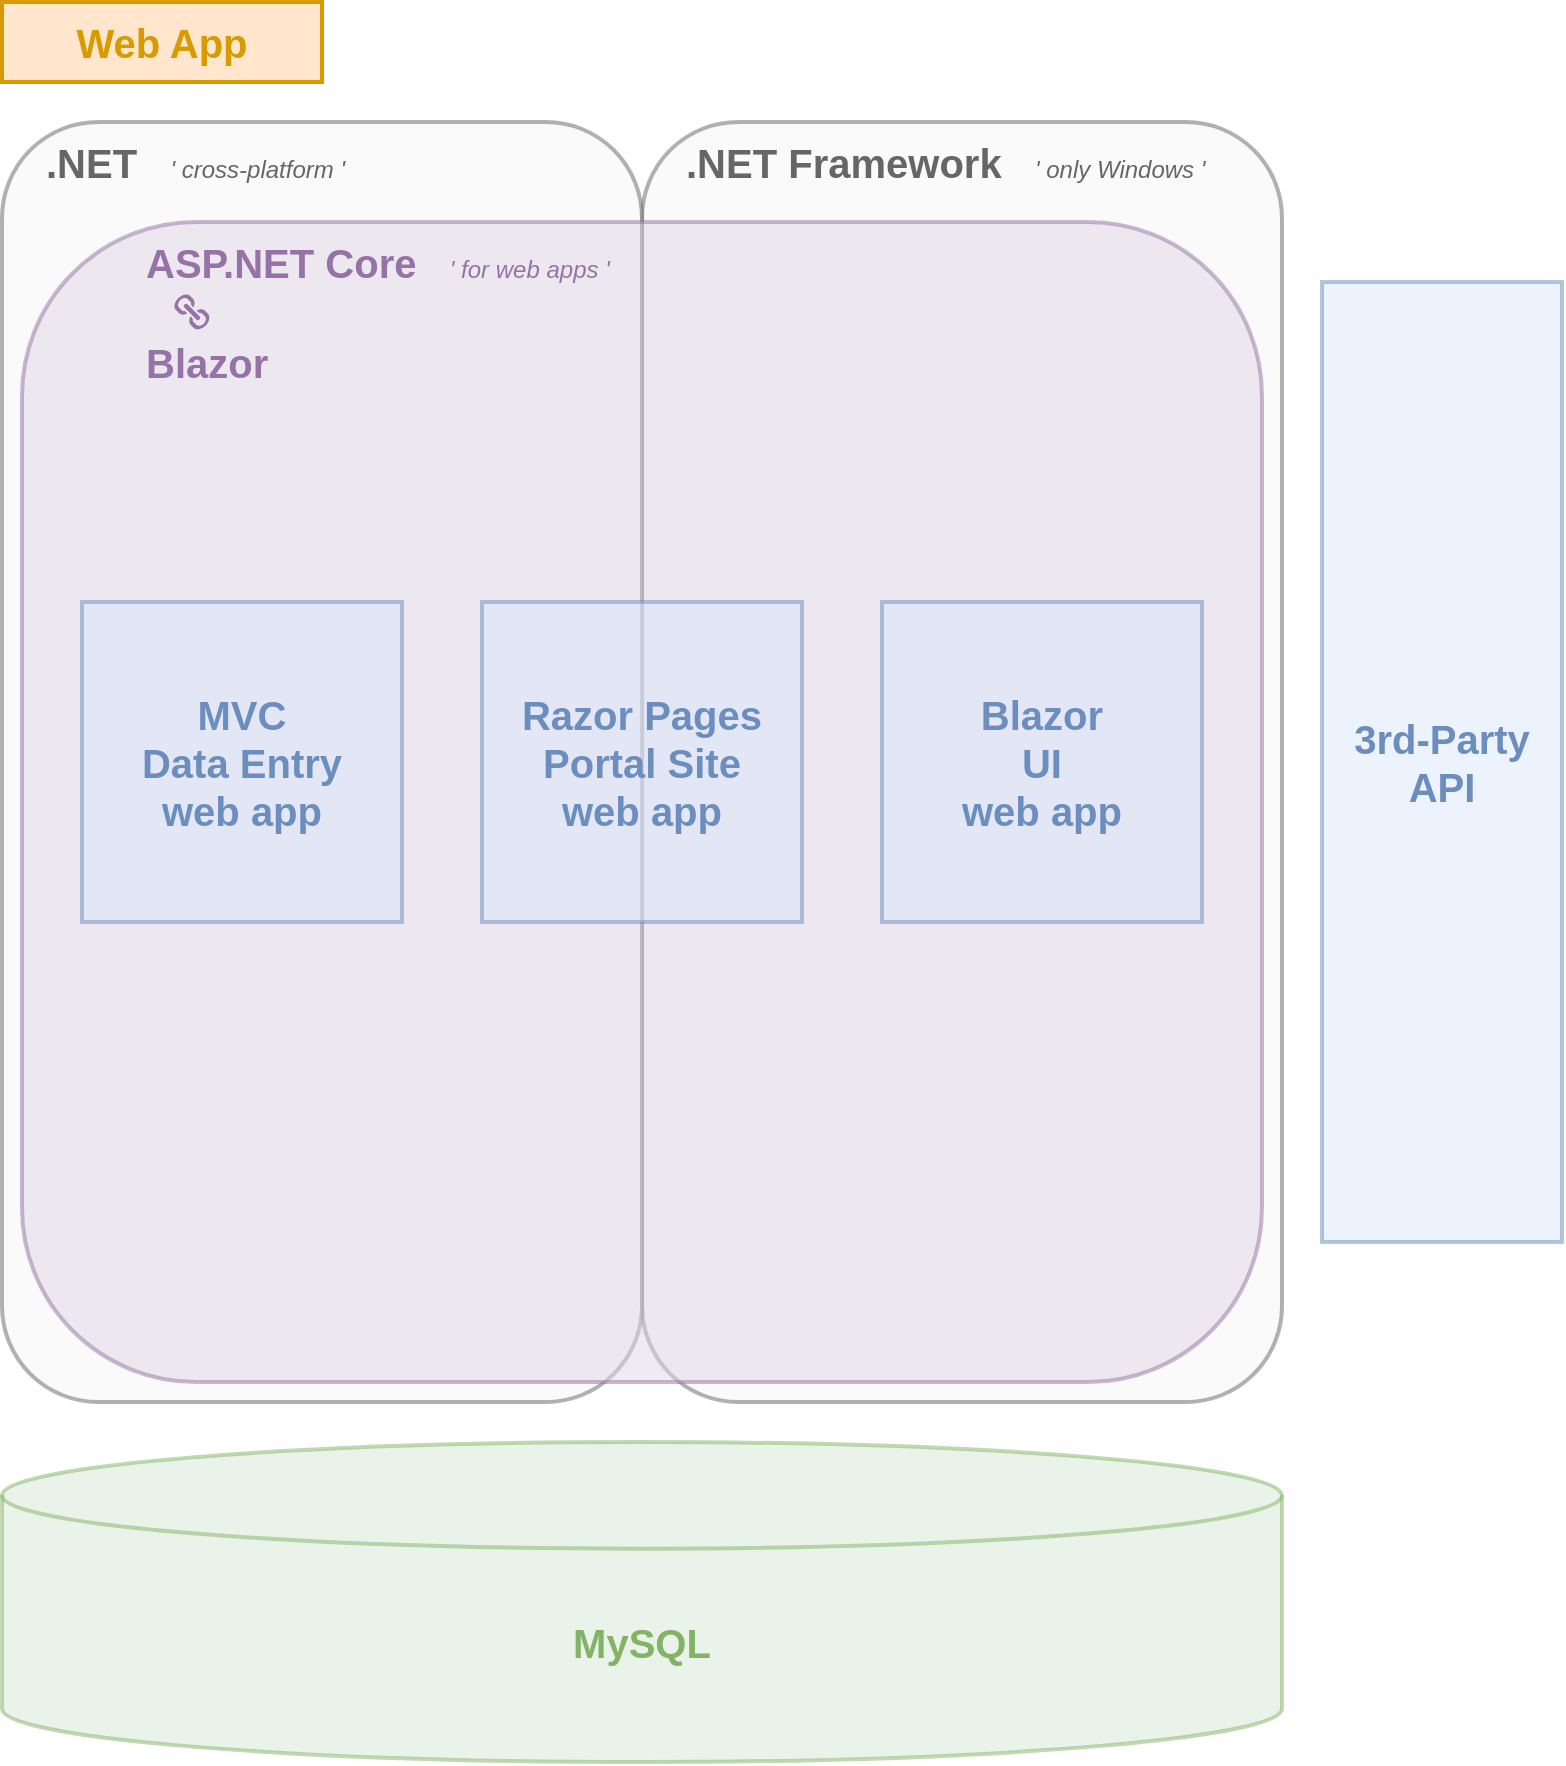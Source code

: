 <mxfile version="16.6.2" type="github">
  <diagram id="AxnTGliMjswzX7a40vfI" name="Page-1">
    <mxGraphModel dx="1422" dy="786" grid="1" gridSize="10" guides="1" tooltips="1" connect="1" arrows="1" fold="1" page="1" pageScale="1" pageWidth="850" pageHeight="1100" math="0" shadow="0">
      <root>
        <mxCell id="0" />
        <mxCell id="1" parent="0" />
        <mxCell id="uQQjBW49DVS5FyQMHfcf-24" value="" style="strokeWidth=2;html=1;shape=mxgraph.flowchart.database;whiteSpace=wrap;fontSize=12;fillColor=#d5e8d4;opacity=50;strokeColor=#82b366;" parent="1" vertex="1">
          <mxGeometry x="40" y="760" width="640" height="160" as="geometry" />
        </mxCell>
        <mxCell id="uQQjBW49DVS5FyQMHfcf-1" value="&lt;font style=&quot;font-size: 20px&quot;&gt;&lt;b&gt;Web App&lt;/b&gt;&lt;/font&gt;" style="text;html=1;strokeColor=#d79b00;fillColor=#ffe6cc;align=center;verticalAlign=middle;whiteSpace=wrap;rounded=0;fontColor=#D79B00;strokeWidth=2;" parent="1" vertex="1">
          <mxGeometry x="40" y="40" width="160" height="40" as="geometry" />
        </mxCell>
        <mxCell id="uQQjBW49DVS5FyQMHfcf-2" value="" style="rounded=1;whiteSpace=wrap;html=1;fontSize=20;strokeWidth=2;fillColor=#f5f5f5;strokeColor=#666666;opacity=50;fontColor=#333333;" parent="1" vertex="1">
          <mxGeometry x="360" y="100" width="320" height="640" as="geometry" />
        </mxCell>
        <mxCell id="uQQjBW49DVS5FyQMHfcf-3" value=".NET Framework&amp;nbsp; &amp;nbsp;&lt;span style=&quot;font-weight: 400&quot;&gt;&lt;i&gt;&lt;font style=&quot;font-size: 12px&quot;&gt;&#39; only Windows &#39;&lt;/font&gt;&lt;/i&gt;&lt;/span&gt;" style="text;html=1;strokeColor=none;fillColor=none;align=left;verticalAlign=middle;whiteSpace=wrap;rounded=0;fontSize=20;fontColor=#666666;opacity=50;fontStyle=1" parent="1" vertex="1">
          <mxGeometry x="380" y="100" width="280" height="40" as="geometry" />
        </mxCell>
        <mxCell id="uQQjBW49DVS5FyQMHfcf-6" value="" style="rounded=1;whiteSpace=wrap;html=1;fontSize=20;strokeWidth=2;fillColor=#f5f5f5;strokeColor=#666666;opacity=50;fontColor=#333333;" parent="1" vertex="1">
          <mxGeometry x="40" y="100" width="320" height="640" as="geometry" />
        </mxCell>
        <mxCell id="uQQjBW49DVS5FyQMHfcf-7" value="&lt;font color=&quot;#666666&quot;&gt;.NET&amp;nbsp; &amp;nbsp;&lt;span style=&quot;font-weight: 400&quot;&gt;&lt;i&gt;&lt;font style=&quot;font-size: 12px&quot;&gt;&#39; cross-platform &#39;&lt;/font&gt;&lt;/i&gt;&lt;/span&gt;&lt;/font&gt;" style="text;html=1;strokeColor=none;fillColor=none;align=left;verticalAlign=middle;whiteSpace=wrap;rounded=0;fontSize=20;fontColor=#9673A6;opacity=50;fontStyle=1" parent="1" vertex="1">
          <mxGeometry x="60" y="100" width="280" height="40" as="geometry" />
        </mxCell>
        <mxCell id="uQQjBW49DVS5FyQMHfcf-10" value="" style="rounded=1;whiteSpace=wrap;html=1;fontSize=20;strokeWidth=2;fillColor=#e1d5e7;strokeColor=#9673a6;gradientColor=none;opacity=50;" parent="1" vertex="1">
          <mxGeometry x="50" y="150" width="620" height="580" as="geometry" />
        </mxCell>
        <mxCell id="uQQjBW49DVS5FyQMHfcf-11" value="ASP.NET Core&amp;nbsp; &amp;nbsp;&lt;span style=&quot;font-weight: 400&quot;&gt;&lt;i&gt;&lt;font style=&quot;font-size: 12px&quot;&gt;&#39; for web apps &#39;&lt;/font&gt;&lt;/i&gt;&lt;/span&gt;" style="text;html=1;strokeColor=none;fillColor=none;align=left;verticalAlign=middle;whiteSpace=wrap;rounded=0;fontSize=20;fontColor=#9673A6;opacity=50;fontStyle=1" parent="1" vertex="1">
          <mxGeometry x="110" y="150" width="540" height="40" as="geometry" />
        </mxCell>
        <mxCell id="uQQjBW49DVS5FyQMHfcf-12" value="Blazor" style="text;html=1;strokeColor=none;fillColor=none;align=left;verticalAlign=middle;whiteSpace=wrap;rounded=0;fontSize=20;fontColor=#9673A6;opacity=50;fontStyle=1" parent="1" vertex="1">
          <mxGeometry x="110" y="200" width="540" height="40" as="geometry" />
        </mxCell>
        <mxCell id="uQQjBW49DVS5FyQMHfcf-15" value="" style="sketch=0;pointerEvents=1;shadow=0;dashed=0;html=1;strokeColor=none;fillColor=#9673A6;labelPosition=center;verticalLabelPosition=bottom;verticalAlign=top;outlineConnect=0;align=center;shape=mxgraph.office.concepts.link;fontSize=12;fontColor=#666666;direction=east;rotation=45;" parent="1" vertex="1">
          <mxGeometry x="125" y="190" width="20" height="10" as="geometry" />
        </mxCell>
        <mxCell id="uQQjBW49DVS5FyQMHfcf-16" value="" style="rounded=0;whiteSpace=wrap;html=1;fontSize=12;strokeColor=#6c8ebf;strokeWidth=2;fillColor=#dae8fc;opacity=50;" parent="1" vertex="1">
          <mxGeometry x="80" y="340" width="160" height="160" as="geometry" />
        </mxCell>
        <mxCell id="uQQjBW49DVS5FyQMHfcf-17" value="MVC&lt;br&gt;Data Entry&lt;br&gt;web app" style="text;html=1;strokeColor=none;fillColor=none;align=center;verticalAlign=middle;whiteSpace=wrap;rounded=0;fontSize=20;fontColor=#6C8EBF;opacity=50;fontStyle=1" parent="1" vertex="1">
          <mxGeometry x="80" y="340" width="160" height="160" as="geometry" />
        </mxCell>
        <mxCell id="uQQjBW49DVS5FyQMHfcf-18" value="" style="rounded=0;whiteSpace=wrap;html=1;fontSize=12;strokeColor=#6c8ebf;strokeWidth=2;fillColor=#dae8fc;opacity=50;" parent="1" vertex="1">
          <mxGeometry x="480" y="340" width="160" height="160" as="geometry" />
        </mxCell>
        <mxCell id="uQQjBW49DVS5FyQMHfcf-19" value="Blazor&lt;br&gt;UI&lt;br&gt;web app" style="text;html=1;strokeColor=none;fillColor=none;align=center;verticalAlign=middle;whiteSpace=wrap;rounded=0;fontSize=20;fontColor=#6C8EBF;opacity=50;fontStyle=1" parent="1" vertex="1">
          <mxGeometry x="480" y="340" width="160" height="160" as="geometry" />
        </mxCell>
        <mxCell id="uQQjBW49DVS5FyQMHfcf-20" value="" style="rounded=0;whiteSpace=wrap;html=1;fontSize=12;strokeColor=#6c8ebf;strokeWidth=2;fillColor=#dae8fc;opacity=50;" parent="1" vertex="1">
          <mxGeometry x="280" y="340" width="160" height="160" as="geometry" />
        </mxCell>
        <mxCell id="uQQjBW49DVS5FyQMHfcf-21" value="Razor Pages&lt;br&gt;Portal Site&lt;br&gt;web app" style="text;html=1;strokeColor=none;fillColor=none;align=center;verticalAlign=middle;whiteSpace=wrap;rounded=0;fontSize=20;fontColor=#6C8EBF;opacity=50;fontStyle=1" parent="1" vertex="1">
          <mxGeometry x="280" y="340" width="160" height="160" as="geometry" />
        </mxCell>
        <mxCell id="uQQjBW49DVS5FyQMHfcf-23" value="&lt;font&gt;MySQL&lt;/font&gt;" style="text;html=1;strokeColor=none;fillColor=none;align=center;verticalAlign=middle;whiteSpace=wrap;rounded=0;fontSize=20;fontColor=#82B366;opacity=50;fontStyle=1" parent="1" vertex="1">
          <mxGeometry x="60" y="840" width="600" height="40" as="geometry" />
        </mxCell>
        <mxCell id="pKbHxcbYTKxqXe4bDMz7-1" value="" style="rounded=0;whiteSpace=wrap;html=1;fontSize=12;strokeColor=#6c8ebf;strokeWidth=2;fillColor=#dae8fc;opacity=50;" vertex="1" parent="1">
          <mxGeometry x="700" y="180" width="120" height="480" as="geometry" />
        </mxCell>
        <mxCell id="pKbHxcbYTKxqXe4bDMz7-2" value="3rd-Party API" style="text;html=1;strokeColor=none;fillColor=none;align=center;verticalAlign=middle;whiteSpace=wrap;rounded=0;fontSize=20;fontColor=#6C8EBF;opacity=50;fontStyle=1" vertex="1" parent="1">
          <mxGeometry x="700" y="180" width="120" height="480" as="geometry" />
        </mxCell>
      </root>
    </mxGraphModel>
  </diagram>
</mxfile>
